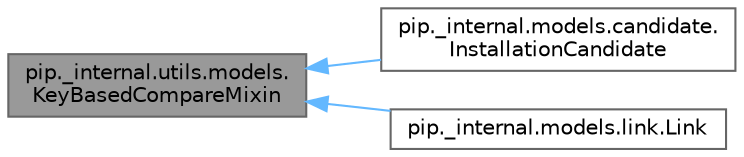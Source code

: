 digraph "pip._internal.utils.models.KeyBasedCompareMixin"
{
 // LATEX_PDF_SIZE
  bgcolor="transparent";
  edge [fontname=Helvetica,fontsize=10,labelfontname=Helvetica,labelfontsize=10];
  node [fontname=Helvetica,fontsize=10,shape=box,height=0.2,width=0.4];
  rankdir="LR";
  Node1 [id="Node000001",label="pip._internal.utils.models.\lKeyBasedCompareMixin",height=0.2,width=0.4,color="gray40", fillcolor="grey60", style="filled", fontcolor="black",tooltip=" "];
  Node1 -> Node2 [id="edge1_Node000001_Node000002",dir="back",color="steelblue1",style="solid",tooltip=" "];
  Node2 [id="Node000002",label="pip._internal.models.candidate.\lInstallationCandidate",height=0.2,width=0.4,color="gray40", fillcolor="white", style="filled",URL="$classpip_1_1__internal_1_1models_1_1candidate_1_1_installation_candidate.html",tooltip=" "];
  Node1 -> Node3 [id="edge2_Node000001_Node000003",dir="back",color="steelblue1",style="solid",tooltip=" "];
  Node3 [id="Node000003",label="pip._internal.models.link.Link",height=0.2,width=0.4,color="gray40", fillcolor="white", style="filled",URL="$classpip_1_1__internal_1_1models_1_1link_1_1_link.html",tooltip=" "];
}
